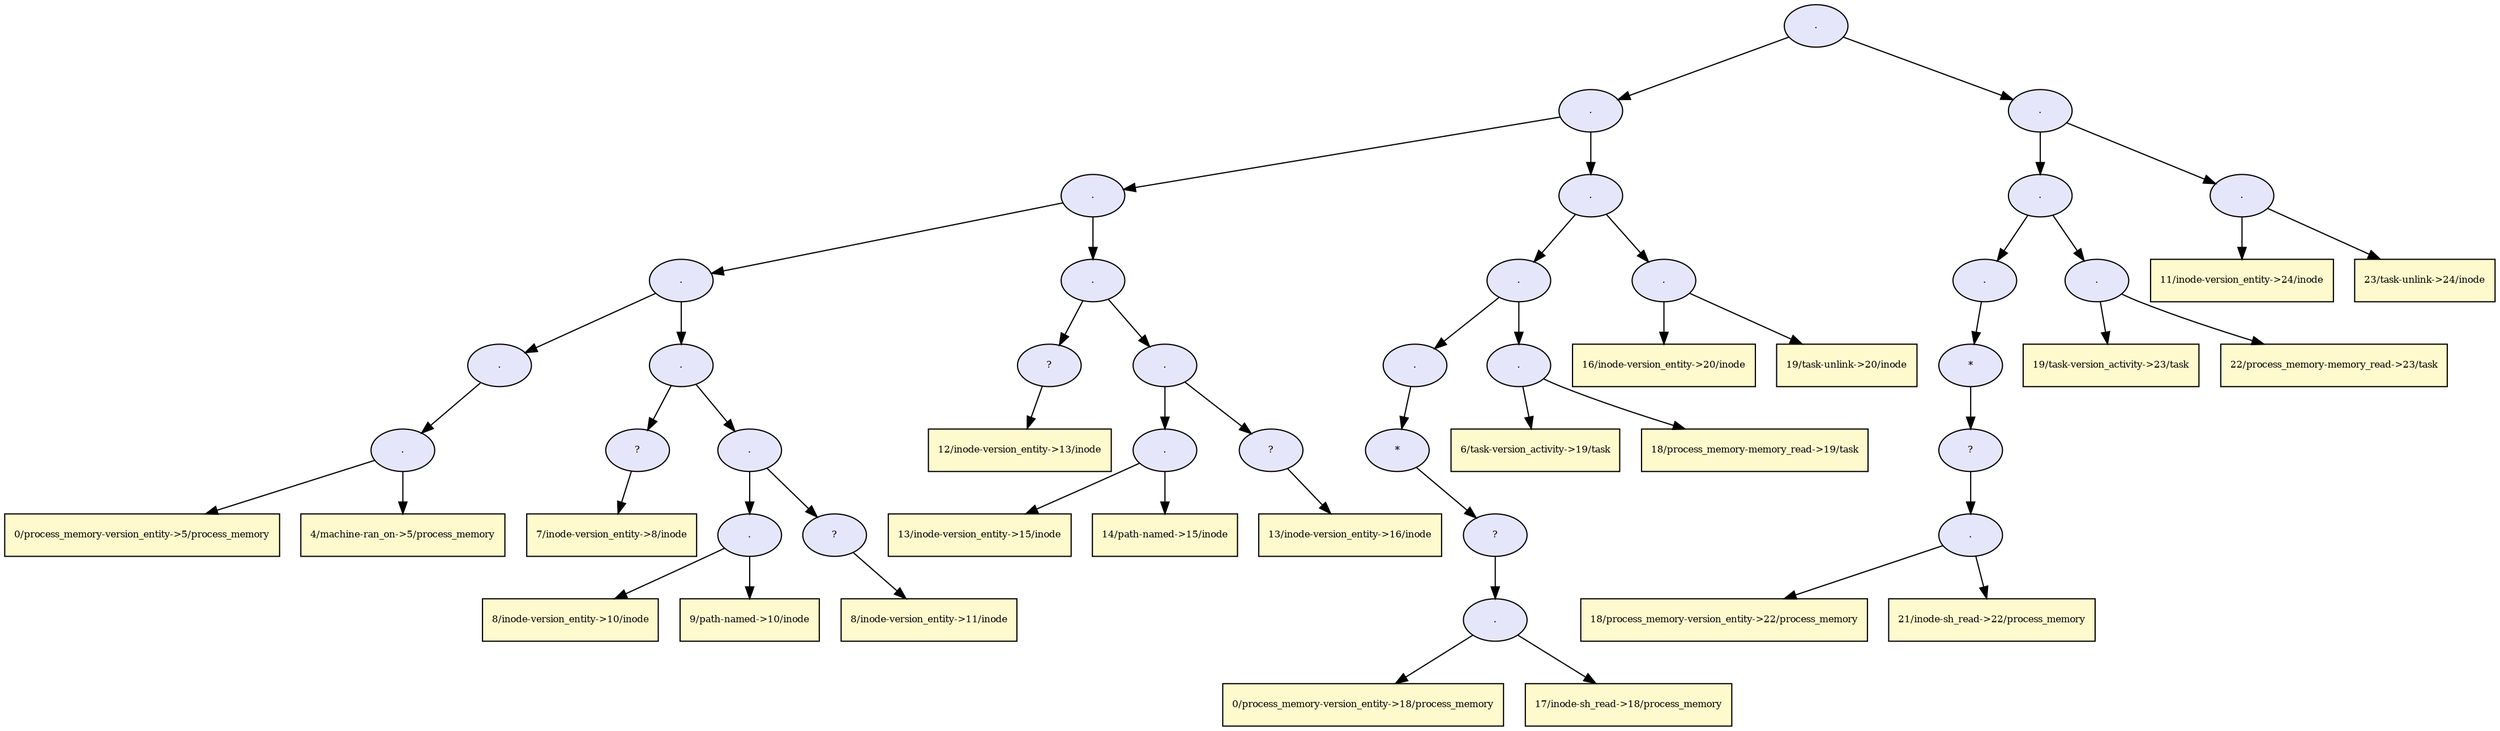 digraph RGL__DirectedAdjacencyGraph {56[fontsize = 8,label = ".",shape = ellipse, fillcolor="#e6e6fa", style = filled]

56 -> 41[fontsize = 8, color="#000000"]

41[fontsize = 8,label = ".",shape = ellipse, fillcolor="#e6e6fa", style = filled]

41 -> 26[fontsize = 8, color="#000000"]

26[fontsize = 8,label = ".",shape = ellipse, fillcolor="#e6e6fa", style = filled]

26 -> 16[fontsize = 8, color="#000000"]

16[fontsize = 8,label = ".",shape = ellipse, fillcolor="#e6e6fa", style = filled]

16 -> 6[fontsize = 8, color="#000000"]

6[fontsize = 8,label = ".",shape = ellipse, fillcolor="#e6e6fa", style = filled]

6 -> 5[fontsize = 8, color="#000000"]

5[fontsize = 8,label = ".",shape = ellipse, fillcolor="#e6e6fa", style = filled]

5 -> 3[fontsize = 8, color="#000000"]

3[fontsize = 8,label = "0/process_memory-version_entity->5/process_memory",shape = rectangle, fillcolor="#fffacd", style = filled]

5 -> 4[fontsize = 8, color="#000000"]

4[fontsize = 8,label = "4/machine-ran_on->5/process_memory",shape = rectangle, fillcolor="#fffacd", style = filled]

16 -> 15[fontsize = 8, color="#000000"]

15[fontsize = 8,label = ".",shape = ellipse, fillcolor="#e6e6fa", style = filled]

15 -> 8[fontsize = 8, color="#000000"]

8[fontsize = 8,label = "?",shape = ellipse, fillcolor="#e6e6fa", style = filled]

8 -> 7[fontsize = 8, color="#000000"]

7[fontsize = 8,label = "7/inode-version_entity->8/inode",shape = rectangle, fillcolor="#fffacd", style = filled]

15 -> 14[fontsize = 8, color="#000000"]

14[fontsize = 8,label = ".",shape = ellipse, fillcolor="#e6e6fa", style = filled]

14 -> 11[fontsize = 8, color="#000000"]

11[fontsize = 8,label = ".",shape = ellipse, fillcolor="#e6e6fa", style = filled]

11 -> 9[fontsize = 8, color="#000000"]

9[fontsize = 8,label = "8/inode-version_entity->10/inode",shape = rectangle, fillcolor="#fffacd", style = filled]

11 -> 10[fontsize = 8, color="#000000"]

10[fontsize = 8,label = "9/path-named->10/inode",shape = rectangle, fillcolor="#fffacd", style = filled]

14 -> 13[fontsize = 8, color="#000000"]

13[fontsize = 8,label = "?",shape = ellipse, fillcolor="#e6e6fa", style = filled]

13 -> 12[fontsize = 8, color="#000000"]

12[fontsize = 8,label = "8/inode-version_entity->11/inode",shape = rectangle, fillcolor="#fffacd", style = filled]

26 -> 25[fontsize = 8, color="#000000"]

25[fontsize = 8,label = ".",shape = ellipse, fillcolor="#e6e6fa", style = filled]

25 -> 18[fontsize = 8, color="#000000"]

18[fontsize = 8,label = "?",shape = ellipse, fillcolor="#e6e6fa", style = filled]

18 -> 17[fontsize = 8, color="#000000"]

17[fontsize = 8,label = "12/inode-version_entity->13/inode",shape = rectangle, fillcolor="#fffacd", style = filled]

25 -> 24[fontsize = 8, color="#000000"]

24[fontsize = 8,label = ".",shape = ellipse, fillcolor="#e6e6fa", style = filled]

24 -> 21[fontsize = 8, color="#000000"]

21[fontsize = 8,label = ".",shape = ellipse, fillcolor="#e6e6fa", style = filled]

21 -> 19[fontsize = 8, color="#000000"]

19[fontsize = 8,label = "13/inode-version_entity->15/inode",shape = rectangle, fillcolor="#fffacd", style = filled]

21 -> 20[fontsize = 8, color="#000000"]

20[fontsize = 8,label = "14/path-named->15/inode",shape = rectangle, fillcolor="#fffacd", style = filled]

24 -> 23[fontsize = 8, color="#000000"]

23[fontsize = 8,label = "?",shape = ellipse, fillcolor="#e6e6fa", style = filled]

23 -> 22[fontsize = 8, color="#000000"]

22[fontsize = 8,label = "13/inode-version_entity->16/inode",shape = rectangle, fillcolor="#fffacd", style = filled]

41 -> 40[fontsize = 8, color="#000000"]

40[fontsize = 8,label = ".",shape = ellipse, fillcolor="#e6e6fa", style = filled]

40 -> 36[fontsize = 8, color="#000000"]

36[fontsize = 8,label = ".",shape = ellipse, fillcolor="#e6e6fa", style = filled]

36 -> 32[fontsize = 8, color="#000000"]

32[fontsize = 8,label = ".",shape = ellipse, fillcolor="#e6e6fa", style = filled]

32 -> 31[fontsize = 8, color="#000000"]

31[fontsize = 8,label = "*",shape = ellipse, fillcolor="#e6e6fa", style = filled]

31 -> 30[fontsize = 8, color="#000000"]

30[fontsize = 8,label = "?",shape = ellipse, fillcolor="#e6e6fa", style = filled]

30 -> 29[fontsize = 8, color="#000000"]

29[fontsize = 8,label = ".",shape = ellipse, fillcolor="#e6e6fa", style = filled]

29 -> 27[fontsize = 8, color="#000000"]

27[fontsize = 8,label = "0/process_memory-version_entity->18/process_memory",shape = rectangle, fillcolor="#fffacd", style = filled]

29 -> 28[fontsize = 8, color="#000000"]

28[fontsize = 8,label = "17/inode-sh_read->18/process_memory",shape = rectangle, fillcolor="#fffacd", style = filled]

36 -> 35[fontsize = 8, color="#000000"]

35[fontsize = 8,label = ".",shape = ellipse, fillcolor="#e6e6fa", style = filled]

35 -> 33[fontsize = 8, color="#000000"]

33[fontsize = 8,label = "6/task-version_activity->19/task",shape = rectangle, fillcolor="#fffacd", style = filled]

35 -> 34[fontsize = 8, color="#000000"]

34[fontsize = 8,label = "18/process_memory-memory_read->19/task",shape = rectangle, fillcolor="#fffacd", style = filled]

40 -> 39[fontsize = 8, color="#000000"]

39[fontsize = 8,label = ".",shape = ellipse, fillcolor="#e6e6fa", style = filled]

39 -> 37[fontsize = 8, color="#000000"]

37[fontsize = 8,label = "16/inode-version_entity->20/inode",shape = rectangle, fillcolor="#fffacd", style = filled]

39 -> 38[fontsize = 8, color="#000000"]

38[fontsize = 8,label = "19/task-unlink->20/inode",shape = rectangle, fillcolor="#fffacd", style = filled]

56 -> 55[fontsize = 8, color="#000000"]

55[fontsize = 8,label = ".",shape = ellipse, fillcolor="#e6e6fa", style = filled]

55 -> 51[fontsize = 8, color="#000000"]

51[fontsize = 8,label = ".",shape = ellipse, fillcolor="#e6e6fa", style = filled]

51 -> 47[fontsize = 8, color="#000000"]

47[fontsize = 8,label = ".",shape = ellipse, fillcolor="#e6e6fa", style = filled]

47 -> 46[fontsize = 8, color="#000000"]

46[fontsize = 8,label = "*",shape = ellipse, fillcolor="#e6e6fa", style = filled]

46 -> 45[fontsize = 8, color="#000000"]

45[fontsize = 8,label = "?",shape = ellipse, fillcolor="#e6e6fa", style = filled]

45 -> 44[fontsize = 8, color="#000000"]

44[fontsize = 8,label = ".",shape = ellipse, fillcolor="#e6e6fa", style = filled]

44 -> 42[fontsize = 8, color="#000000"]

42[fontsize = 8,label = "18/process_memory-version_entity->22/process_memory",shape = rectangle, fillcolor="#fffacd", style = filled]

44 -> 43[fontsize = 8, color="#000000"]

43[fontsize = 8,label = "21/inode-sh_read->22/process_memory",shape = rectangle, fillcolor="#fffacd", style = filled]

51 -> 50[fontsize = 8, color="#000000"]

50[fontsize = 8,label = ".",shape = ellipse, fillcolor="#e6e6fa", style = filled]

50 -> 48[fontsize = 8, color="#000000"]

48[fontsize = 8,label = "19/task-version_activity->23/task",shape = rectangle, fillcolor="#fffacd", style = filled]

50 -> 49[fontsize = 8, color="#000000"]

49[fontsize = 8,label = "22/process_memory-memory_read->23/task",shape = rectangle, fillcolor="#fffacd", style = filled]

55 -> 54[fontsize = 8, color="#000000"]

54[fontsize = 8,label = ".",shape = ellipse, fillcolor="#e6e6fa", style = filled]

54 -> 52[fontsize = 8, color="#000000"]

52[fontsize = 8,label = "11/inode-version_entity->24/inode",shape = rectangle, fillcolor="#fffacd", style = filled]

54 -> 53[fontsize = 8, color="#000000"]

53[fontsize = 8,label = "23/task-unlink->24/inode",shape = rectangle, fillcolor="#fffacd", style = filled]

}